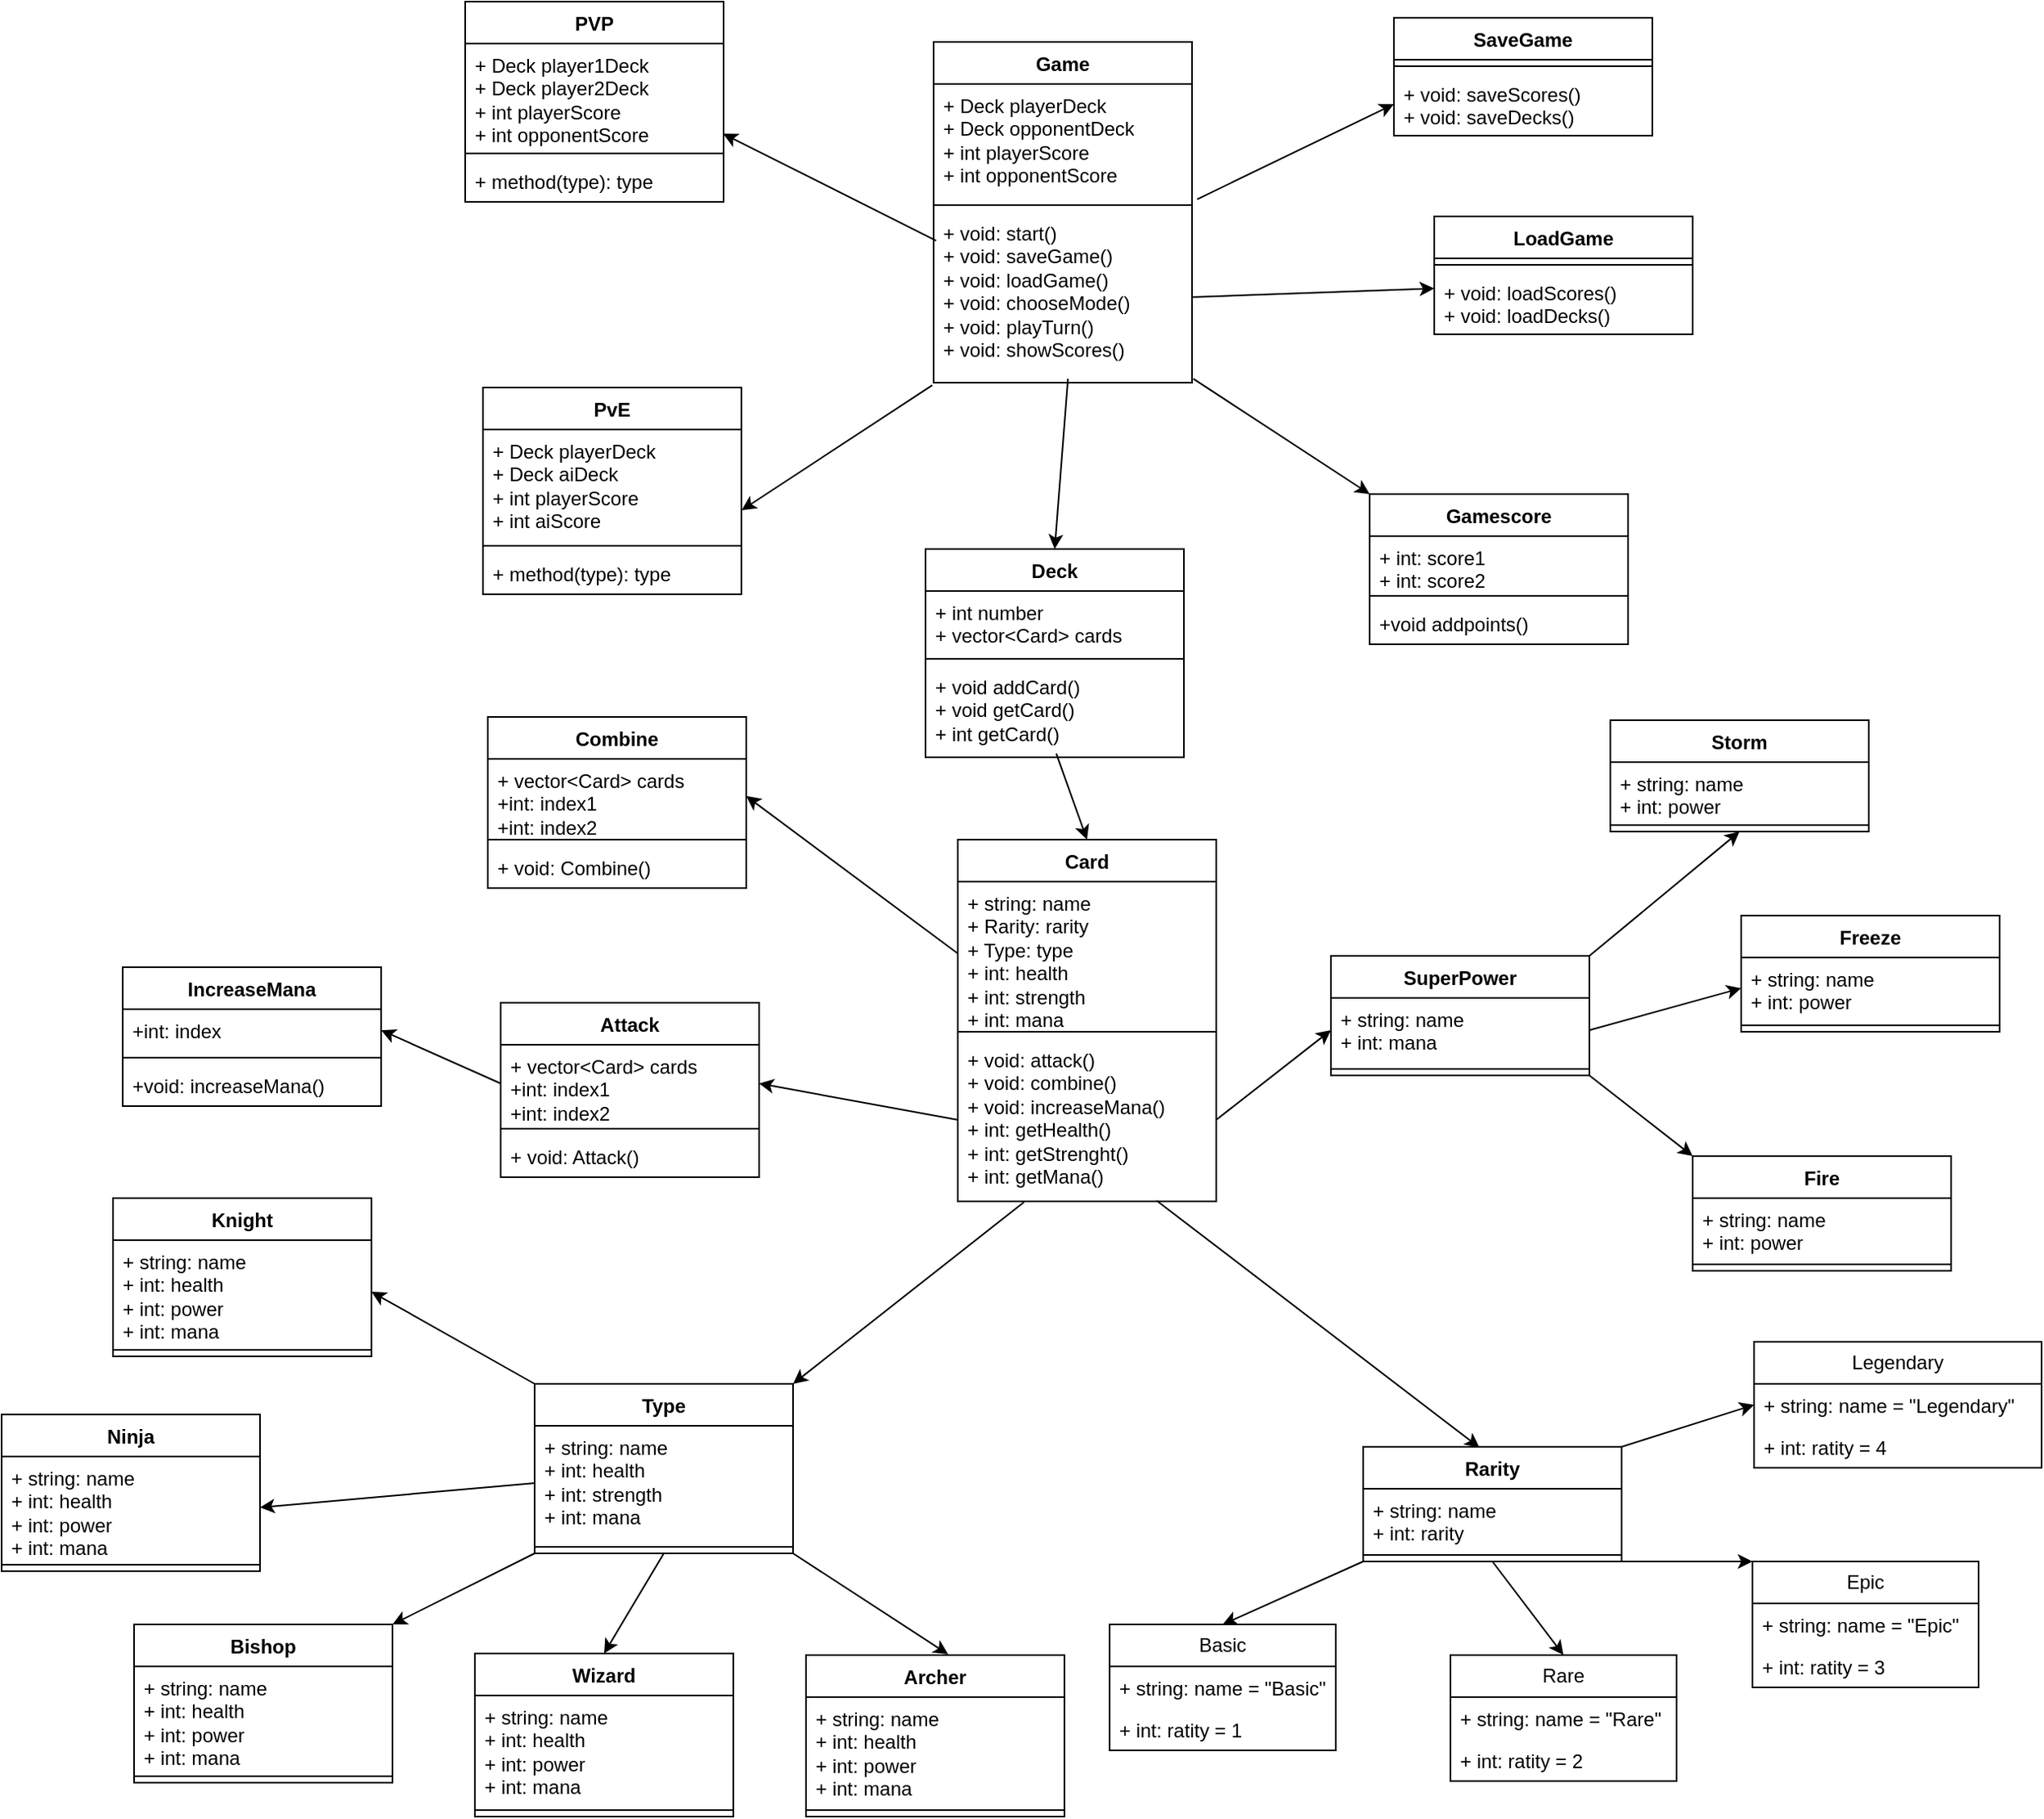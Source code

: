 <mxfile version="26.1.0">
  <diagram id="E9JyEOfvI5HxeWSQjzlO" name="Страница — 1">
    <mxGraphModel dx="2796" dy="2269" grid="0" gridSize="10" guides="1" tooltips="1" connect="1" arrows="1" fold="1" page="1" pageScale="1" pageWidth="827" pageHeight="1169" math="0" shadow="0">
      <root>
        <mxCell id="0" />
        <mxCell id="1" parent="0" />
        <mxCell id="IoHmCcuUlfXKSWEPL0SG-7" value="Card" style="swimlane;fontStyle=1;align=center;verticalAlign=top;childLayout=stackLayout;horizontal=1;startSize=26;horizontalStack=0;resizeParent=1;resizeParentMax=0;resizeLast=0;collapsible=1;marginBottom=0;whiteSpace=wrap;html=1;" parent="1" vertex="1">
          <mxGeometry x="291" y="439" width="160" height="224" as="geometry" />
        </mxCell>
        <mxCell id="IoHmCcuUlfXKSWEPL0SG-8" value="+ string: name&lt;div&gt;+ Rarity: rarity&lt;/div&gt;&lt;div&gt;+ Type: type&amp;nbsp;&lt;br&gt;&lt;div&gt;+ int: health&lt;/div&gt;&lt;/div&gt;&lt;div&gt;+ int: strength&lt;/div&gt;&lt;div&gt;+ int: mana&amp;nbsp;&lt;/div&gt;" style="text;strokeColor=none;fillColor=none;align=left;verticalAlign=top;spacingLeft=4;spacingRight=4;overflow=hidden;rotatable=0;points=[[0,0.5],[1,0.5]];portConstraint=eastwest;whiteSpace=wrap;html=1;" parent="IoHmCcuUlfXKSWEPL0SG-7" vertex="1">
          <mxGeometry y="26" width="160" height="89" as="geometry" />
        </mxCell>
        <mxCell id="IoHmCcuUlfXKSWEPL0SG-9" value="" style="line;strokeWidth=1;fillColor=none;align=left;verticalAlign=middle;spacingTop=-1;spacingLeft=3;spacingRight=3;rotatable=0;labelPosition=right;points=[];portConstraint=eastwest;strokeColor=inherit;" parent="IoHmCcuUlfXKSWEPL0SG-7" vertex="1">
          <mxGeometry y="115" width="160" height="8" as="geometry" />
        </mxCell>
        <mxCell id="IoHmCcuUlfXKSWEPL0SG-10" value="+ void: attack()&lt;div&gt;+ void: combine()&lt;/div&gt;&lt;div&gt;+ void: increaseMana()&lt;/div&gt;&lt;div&gt;+ int: getHealth()&lt;/div&gt;&lt;div&gt;+ int: getStrenght()&lt;/div&gt;&lt;div&gt;+ int: getMana()&lt;/div&gt;" style="text;strokeColor=none;fillColor=none;align=left;verticalAlign=top;spacingLeft=4;spacingRight=4;overflow=hidden;rotatable=0;points=[[0,0.5],[1,0.5]];portConstraint=eastwest;whiteSpace=wrap;html=1;" parent="IoHmCcuUlfXKSWEPL0SG-7" vertex="1">
          <mxGeometry y="123" width="160" height="101" as="geometry" />
        </mxCell>
        <mxCell id="IoHmCcuUlfXKSWEPL0SG-11" value="Type" style="swimlane;fontStyle=1;align=center;verticalAlign=top;childLayout=stackLayout;horizontal=1;startSize=26;horizontalStack=0;resizeParent=1;resizeParentMax=0;resizeLast=0;collapsible=1;marginBottom=0;whiteSpace=wrap;html=1;" parent="1" vertex="1">
          <mxGeometry x="29" y="776" width="160" height="105" as="geometry" />
        </mxCell>
        <mxCell id="IoHmCcuUlfXKSWEPL0SG-12" value="&lt;div&gt;+ string: name&lt;/div&gt;+ int: health&lt;div&gt;+ int: strength&lt;/div&gt;&lt;div&gt;+ int: mana&lt;/div&gt;" style="text;strokeColor=none;fillColor=none;align=left;verticalAlign=top;spacingLeft=4;spacingRight=4;overflow=hidden;rotatable=0;points=[[0,0.5],[1,0.5]];portConstraint=eastwest;whiteSpace=wrap;html=1;" parent="IoHmCcuUlfXKSWEPL0SG-11" vertex="1">
          <mxGeometry y="26" width="160" height="71" as="geometry" />
        </mxCell>
        <mxCell id="IoHmCcuUlfXKSWEPL0SG-13" value="" style="line;strokeWidth=1;fillColor=none;align=left;verticalAlign=middle;spacingTop=-1;spacingLeft=3;spacingRight=3;rotatable=0;labelPosition=right;points=[];portConstraint=eastwest;strokeColor=inherit;" parent="IoHmCcuUlfXKSWEPL0SG-11" vertex="1">
          <mxGeometry y="97" width="160" height="8" as="geometry" />
        </mxCell>
        <mxCell id="IoHmCcuUlfXKSWEPL0SG-19" value="Game" style="swimlane;fontStyle=1;align=center;verticalAlign=top;childLayout=stackLayout;horizontal=1;startSize=26;horizontalStack=0;resizeParent=1;resizeParentMax=0;resizeLast=0;collapsible=1;marginBottom=0;whiteSpace=wrap;html=1;" parent="1" vertex="1">
          <mxGeometry x="276" y="-55" width="160" height="211" as="geometry" />
        </mxCell>
        <mxCell id="IoHmCcuUlfXKSWEPL0SG-20" value="+ Deck playerDeck&lt;div&gt;+ Deck opponentDeck&lt;/div&gt;&lt;div&gt;+ int playerScore&lt;/div&gt;&lt;div&gt;+ int opponentScore&lt;/div&gt;" style="text;strokeColor=none;fillColor=none;align=left;verticalAlign=top;spacingLeft=4;spacingRight=4;overflow=hidden;rotatable=0;points=[[0,0.5],[1,0.5]];portConstraint=eastwest;whiteSpace=wrap;html=1;" parent="IoHmCcuUlfXKSWEPL0SG-19" vertex="1">
          <mxGeometry y="26" width="160" height="71" as="geometry" />
        </mxCell>
        <mxCell id="IoHmCcuUlfXKSWEPL0SG-21" value="" style="line;strokeWidth=1;fillColor=none;align=left;verticalAlign=middle;spacingTop=-1;spacingLeft=3;spacingRight=3;rotatable=0;labelPosition=right;points=[];portConstraint=eastwest;strokeColor=inherit;" parent="IoHmCcuUlfXKSWEPL0SG-19" vertex="1">
          <mxGeometry y="97" width="160" height="8" as="geometry" />
        </mxCell>
        <mxCell id="IoHmCcuUlfXKSWEPL0SG-22" value="+ void: start()&lt;div&gt;+ void: saveGame()&lt;/div&gt;&lt;div&gt;+ void: loadGame()&lt;/div&gt;&lt;div&gt;+ void: chooseMode()&lt;/div&gt;&lt;div&gt;+ void: playTurn()&lt;/div&gt;&lt;div&gt;+ void: showScores()&lt;/div&gt;" style="text;strokeColor=none;fillColor=none;align=left;verticalAlign=top;spacingLeft=4;spacingRight=4;overflow=hidden;rotatable=0;points=[[0,0.5],[1,0.5]];portConstraint=eastwest;whiteSpace=wrap;html=1;" parent="IoHmCcuUlfXKSWEPL0SG-19" vertex="1">
          <mxGeometry y="105" width="160" height="106" as="geometry" />
        </mxCell>
        <mxCell id="IoHmCcuUlfXKSWEPL0SG-27" value="SaveGame" style="swimlane;fontStyle=1;align=center;verticalAlign=top;childLayout=stackLayout;horizontal=1;startSize=26;horizontalStack=0;resizeParent=1;resizeParentMax=0;resizeLast=0;collapsible=1;marginBottom=0;whiteSpace=wrap;html=1;" parent="1" vertex="1">
          <mxGeometry x="561" y="-70" width="160" height="73" as="geometry" />
        </mxCell>
        <mxCell id="IoHmCcuUlfXKSWEPL0SG-29" value="" style="line;strokeWidth=1;fillColor=none;align=left;verticalAlign=middle;spacingTop=-1;spacingLeft=3;spacingRight=3;rotatable=0;labelPosition=right;points=[];portConstraint=eastwest;strokeColor=inherit;" parent="IoHmCcuUlfXKSWEPL0SG-27" vertex="1">
          <mxGeometry y="26" width="160" height="8" as="geometry" />
        </mxCell>
        <mxCell id="IoHmCcuUlfXKSWEPL0SG-30" value="+ void: saveScores()&lt;div&gt;+ void: saveDecks()&lt;/div&gt;" style="text;strokeColor=none;fillColor=none;align=left;verticalAlign=top;spacingLeft=4;spacingRight=4;overflow=hidden;rotatable=0;points=[[0,0.5],[1,0.5]];portConstraint=eastwest;whiteSpace=wrap;html=1;" parent="IoHmCcuUlfXKSWEPL0SG-27" vertex="1">
          <mxGeometry y="34" width="160" height="39" as="geometry" />
        </mxCell>
        <mxCell id="IoHmCcuUlfXKSWEPL0SG-31" value="LoadGame" style="swimlane;fontStyle=1;align=center;verticalAlign=top;childLayout=stackLayout;horizontal=1;startSize=26;horizontalStack=0;resizeParent=1;resizeParentMax=0;resizeLast=0;collapsible=1;marginBottom=0;whiteSpace=wrap;html=1;" parent="1" vertex="1">
          <mxGeometry x="586" y="53" width="160" height="73" as="geometry" />
        </mxCell>
        <mxCell id="IoHmCcuUlfXKSWEPL0SG-33" value="" style="line;strokeWidth=1;fillColor=none;align=left;verticalAlign=middle;spacingTop=-1;spacingLeft=3;spacingRight=3;rotatable=0;labelPosition=right;points=[];portConstraint=eastwest;strokeColor=inherit;" parent="IoHmCcuUlfXKSWEPL0SG-31" vertex="1">
          <mxGeometry y="26" width="160" height="8" as="geometry" />
        </mxCell>
        <mxCell id="IoHmCcuUlfXKSWEPL0SG-34" value="+ void: loadScores()&lt;div&gt;+ void: loadDecks()&lt;/div&gt;" style="text;strokeColor=none;fillColor=none;align=left;verticalAlign=top;spacingLeft=4;spacingRight=4;overflow=hidden;rotatable=0;points=[[0,0.5],[1,0.5]];portConstraint=eastwest;whiteSpace=wrap;html=1;" parent="IoHmCcuUlfXKSWEPL0SG-31" vertex="1">
          <mxGeometry y="34" width="160" height="39" as="geometry" />
        </mxCell>
        <mxCell id="IoHmCcuUlfXKSWEPL0SG-35" value="Deck" style="swimlane;fontStyle=1;align=center;verticalAlign=top;childLayout=stackLayout;horizontal=1;startSize=26;horizontalStack=0;resizeParent=1;resizeParentMax=0;resizeLast=0;collapsible=1;marginBottom=0;whiteSpace=wrap;html=1;" parent="1" vertex="1">
          <mxGeometry x="271" y="259" width="160" height="129" as="geometry" />
        </mxCell>
        <mxCell id="IoHmCcuUlfXKSWEPL0SG-36" value="+ int number&lt;div&gt;+ vector&amp;lt;Card&amp;gt; cards&lt;/div&gt;" style="text;strokeColor=none;fillColor=none;align=left;verticalAlign=top;spacingLeft=4;spacingRight=4;overflow=hidden;rotatable=0;points=[[0,0.5],[1,0.5]];portConstraint=eastwest;whiteSpace=wrap;html=1;" parent="IoHmCcuUlfXKSWEPL0SG-35" vertex="1">
          <mxGeometry y="26" width="160" height="38" as="geometry" />
        </mxCell>
        <mxCell id="IoHmCcuUlfXKSWEPL0SG-37" value="" style="line;strokeWidth=1;fillColor=none;align=left;verticalAlign=middle;spacingTop=-1;spacingLeft=3;spacingRight=3;rotatable=0;labelPosition=right;points=[];portConstraint=eastwest;strokeColor=inherit;" parent="IoHmCcuUlfXKSWEPL0SG-35" vertex="1">
          <mxGeometry y="64" width="160" height="8" as="geometry" />
        </mxCell>
        <mxCell id="IoHmCcuUlfXKSWEPL0SG-38" value="+ void addCard()&lt;div&gt;+ void getCard()&lt;/div&gt;&lt;div&gt;+ int getCard()&lt;/div&gt;" style="text;strokeColor=none;fillColor=none;align=left;verticalAlign=top;spacingLeft=4;spacingRight=4;overflow=hidden;rotatable=0;points=[[0,0.5],[1,0.5]];portConstraint=eastwest;whiteSpace=wrap;html=1;" parent="IoHmCcuUlfXKSWEPL0SG-35" vertex="1">
          <mxGeometry y="72" width="160" height="57" as="geometry" />
        </mxCell>
        <mxCell id="IoHmCcuUlfXKSWEPL0SG-39" value="Gamescore" style="swimlane;fontStyle=1;align=center;verticalAlign=top;childLayout=stackLayout;horizontal=1;startSize=26;horizontalStack=0;resizeParent=1;resizeParentMax=0;resizeLast=0;collapsible=1;marginBottom=0;whiteSpace=wrap;html=1;" parent="1" vertex="1">
          <mxGeometry x="546" y="225" width="160" height="93" as="geometry" />
        </mxCell>
        <mxCell id="IoHmCcuUlfXKSWEPL0SG-40" value="+ int: score1&lt;div&gt;+ int: score2&lt;/div&gt;" style="text;strokeColor=none;fillColor=none;align=left;verticalAlign=top;spacingLeft=4;spacingRight=4;overflow=hidden;rotatable=0;points=[[0,0.5],[1,0.5]];portConstraint=eastwest;whiteSpace=wrap;html=1;" parent="IoHmCcuUlfXKSWEPL0SG-39" vertex="1">
          <mxGeometry y="26" width="160" height="33" as="geometry" />
        </mxCell>
        <mxCell id="IoHmCcuUlfXKSWEPL0SG-41" value="" style="line;strokeWidth=1;fillColor=none;align=left;verticalAlign=middle;spacingTop=-1;spacingLeft=3;spacingRight=3;rotatable=0;labelPosition=right;points=[];portConstraint=eastwest;strokeColor=inherit;" parent="IoHmCcuUlfXKSWEPL0SG-39" vertex="1">
          <mxGeometry y="59" width="160" height="8" as="geometry" />
        </mxCell>
        <mxCell id="IoHmCcuUlfXKSWEPL0SG-42" value="+void addpoints()" style="text;strokeColor=none;fillColor=none;align=left;verticalAlign=top;spacingLeft=4;spacingRight=4;overflow=hidden;rotatable=0;points=[[0,0.5],[1,0.5]];portConstraint=eastwest;whiteSpace=wrap;html=1;" parent="IoHmCcuUlfXKSWEPL0SG-39" vertex="1">
          <mxGeometry y="67" width="160" height="26" as="geometry" />
        </mxCell>
        <mxCell id="ykiePtWH0I076xpk0Tyk-18" value="Ninja" style="swimlane;fontStyle=1;align=center;verticalAlign=top;childLayout=stackLayout;horizontal=1;startSize=26;horizontalStack=0;resizeParent=1;resizeParentMax=0;resizeLast=0;collapsible=1;marginBottom=0;whiteSpace=wrap;html=1;" parent="1" vertex="1">
          <mxGeometry x="-301" y="795" width="160" height="97" as="geometry" />
        </mxCell>
        <mxCell id="ykiePtWH0I076xpk0Tyk-19" value="&lt;div&gt;+ string: name&lt;/div&gt;+ int: health&lt;div&gt;+ int: power&lt;/div&gt;&lt;div&gt;+ int: mana&lt;/div&gt;" style="text;strokeColor=none;fillColor=none;align=left;verticalAlign=top;spacingLeft=4;spacingRight=4;overflow=hidden;rotatable=0;points=[[0,0.5],[1,0.5]];portConstraint=eastwest;whiteSpace=wrap;html=1;" parent="ykiePtWH0I076xpk0Tyk-18" vertex="1">
          <mxGeometry y="26" width="160" height="63" as="geometry" />
        </mxCell>
        <mxCell id="ykiePtWH0I076xpk0Tyk-20" value="" style="line;strokeWidth=1;fillColor=none;align=left;verticalAlign=middle;spacingTop=-1;spacingLeft=3;spacingRight=3;rotatable=0;labelPosition=right;points=[];portConstraint=eastwest;strokeColor=inherit;" parent="ykiePtWH0I076xpk0Tyk-18" vertex="1">
          <mxGeometry y="89" width="160" height="8" as="geometry" />
        </mxCell>
        <mxCell id="ykiePtWH0I076xpk0Tyk-22" value="Wizard" style="swimlane;fontStyle=1;align=center;verticalAlign=top;childLayout=stackLayout;horizontal=1;startSize=26;horizontalStack=0;resizeParent=1;resizeParentMax=0;resizeLast=0;collapsible=1;marginBottom=0;whiteSpace=wrap;html=1;" parent="1" vertex="1">
          <mxGeometry x="-8" y="943" width="160" height="101" as="geometry" />
        </mxCell>
        <mxCell id="ykiePtWH0I076xpk0Tyk-23" value="&lt;div&gt;+ string: name&lt;/div&gt;+ int: health&lt;div&gt;+ int: power&lt;/div&gt;&lt;div&gt;+ int: mana&lt;/div&gt;" style="text;strokeColor=none;fillColor=none;align=left;verticalAlign=top;spacingLeft=4;spacingRight=4;overflow=hidden;rotatable=0;points=[[0,0.5],[1,0.5]];portConstraint=eastwest;whiteSpace=wrap;html=1;" parent="ykiePtWH0I076xpk0Tyk-22" vertex="1">
          <mxGeometry y="26" width="160" height="67" as="geometry" />
        </mxCell>
        <mxCell id="ykiePtWH0I076xpk0Tyk-24" value="" style="line;strokeWidth=1;fillColor=none;align=left;verticalAlign=middle;spacingTop=-1;spacingLeft=3;spacingRight=3;rotatable=0;labelPosition=right;points=[];portConstraint=eastwest;strokeColor=inherit;" parent="ykiePtWH0I076xpk0Tyk-22" vertex="1">
          <mxGeometry y="93" width="160" height="8" as="geometry" />
        </mxCell>
        <mxCell id="ykiePtWH0I076xpk0Tyk-26" value="Archer" style="swimlane;fontStyle=1;align=center;verticalAlign=top;childLayout=stackLayout;horizontal=1;startSize=26;horizontalStack=0;resizeParent=1;resizeParentMax=0;resizeLast=0;collapsible=1;marginBottom=0;whiteSpace=wrap;html=1;" parent="1" vertex="1">
          <mxGeometry x="197" y="944" width="160" height="100" as="geometry" />
        </mxCell>
        <mxCell id="ykiePtWH0I076xpk0Tyk-27" value="&lt;div&gt;+ string: name&lt;/div&gt;+ int: health&lt;div&gt;+ int: power&lt;/div&gt;&lt;div&gt;+ int: mana&lt;/div&gt;" style="text;strokeColor=none;fillColor=none;align=left;verticalAlign=top;spacingLeft=4;spacingRight=4;overflow=hidden;rotatable=0;points=[[0,0.5],[1,0.5]];portConstraint=eastwest;whiteSpace=wrap;html=1;" parent="ykiePtWH0I076xpk0Tyk-26" vertex="1">
          <mxGeometry y="26" width="160" height="66" as="geometry" />
        </mxCell>
        <mxCell id="ykiePtWH0I076xpk0Tyk-28" value="" style="line;strokeWidth=1;fillColor=none;align=left;verticalAlign=middle;spacingTop=-1;spacingLeft=3;spacingRight=3;rotatable=0;labelPosition=right;points=[];portConstraint=eastwest;strokeColor=inherit;" parent="ykiePtWH0I076xpk0Tyk-26" vertex="1">
          <mxGeometry y="92" width="160" height="8" as="geometry" />
        </mxCell>
        <mxCell id="gRIhyt6FCut3fSbZSsYY-1" value="Rarity" style="swimlane;fontStyle=1;align=center;verticalAlign=top;childLayout=stackLayout;horizontal=1;startSize=26;horizontalStack=0;resizeParent=1;resizeParentMax=0;resizeLast=0;collapsible=1;marginBottom=0;whiteSpace=wrap;html=1;" parent="1" vertex="1">
          <mxGeometry x="542" y="815" width="160" height="71" as="geometry" />
        </mxCell>
        <mxCell id="gRIhyt6FCut3fSbZSsYY-2" value="+ string: name&lt;div&gt;+ int: rarity&lt;/div&gt;" style="text;strokeColor=none;fillColor=none;align=left;verticalAlign=top;spacingLeft=4;spacingRight=4;overflow=hidden;rotatable=0;points=[[0,0.5],[1,0.5]];portConstraint=eastwest;whiteSpace=wrap;html=1;" parent="gRIhyt6FCut3fSbZSsYY-1" vertex="1">
          <mxGeometry y="26" width="160" height="37" as="geometry" />
        </mxCell>
        <mxCell id="gRIhyt6FCut3fSbZSsYY-3" value="" style="line;strokeWidth=1;fillColor=none;align=left;verticalAlign=middle;spacingTop=-1;spacingLeft=3;spacingRight=3;rotatable=0;labelPosition=right;points=[];portConstraint=eastwest;strokeColor=inherit;" parent="gRIhyt6FCut3fSbZSsYY-1" vertex="1">
          <mxGeometry y="63" width="160" height="8" as="geometry" />
        </mxCell>
        <mxCell id="gRIhyt6FCut3fSbZSsYY-7" value="Rare" style="swimlane;fontStyle=0;childLayout=stackLayout;horizontal=1;startSize=26;fillColor=none;horizontalStack=0;resizeParent=1;resizeParentMax=0;resizeLast=0;collapsible=1;marginBottom=0;whiteSpace=wrap;html=1;" parent="1" vertex="1">
          <mxGeometry x="596" y="944" width="140" height="78" as="geometry" />
        </mxCell>
        <mxCell id="gRIhyt6FCut3fSbZSsYY-8" value="+ string: name = &quot;Rare&quot;" style="text;strokeColor=none;fillColor=none;align=left;verticalAlign=top;spacingLeft=4;spacingRight=4;overflow=hidden;rotatable=0;points=[[0,0.5],[1,0.5]];portConstraint=eastwest;whiteSpace=wrap;html=1;" parent="gRIhyt6FCut3fSbZSsYY-7" vertex="1">
          <mxGeometry y="26" width="140" height="26" as="geometry" />
        </mxCell>
        <mxCell id="gRIhyt6FCut3fSbZSsYY-9" value="+ int: ratity = 2" style="text;strokeColor=none;fillColor=none;align=left;verticalAlign=top;spacingLeft=4;spacingRight=4;overflow=hidden;rotatable=0;points=[[0,0.5],[1,0.5]];portConstraint=eastwest;whiteSpace=wrap;html=1;" parent="gRIhyt6FCut3fSbZSsYY-7" vertex="1">
          <mxGeometry y="52" width="140" height="26" as="geometry" />
        </mxCell>
        <mxCell id="gRIhyt6FCut3fSbZSsYY-11" value="Epic" style="swimlane;fontStyle=0;childLayout=stackLayout;horizontal=1;startSize=26;fillColor=none;horizontalStack=0;resizeParent=1;resizeParentMax=0;resizeLast=0;collapsible=1;marginBottom=0;whiteSpace=wrap;html=1;" parent="1" vertex="1">
          <mxGeometry x="783" y="886" width="140" height="78" as="geometry" />
        </mxCell>
        <mxCell id="gRIhyt6FCut3fSbZSsYY-12" value="+ string: name = &quot;Epic&quot;" style="text;strokeColor=none;fillColor=none;align=left;verticalAlign=top;spacingLeft=4;spacingRight=4;overflow=hidden;rotatable=0;points=[[0,0.5],[1,0.5]];portConstraint=eastwest;whiteSpace=wrap;html=1;" parent="gRIhyt6FCut3fSbZSsYY-11" vertex="1">
          <mxGeometry y="26" width="140" height="26" as="geometry" />
        </mxCell>
        <mxCell id="gRIhyt6FCut3fSbZSsYY-13" value="+ int: ratity = 3" style="text;strokeColor=none;fillColor=none;align=left;verticalAlign=top;spacingLeft=4;spacingRight=4;overflow=hidden;rotatable=0;points=[[0,0.5],[1,0.5]];portConstraint=eastwest;whiteSpace=wrap;html=1;" parent="gRIhyt6FCut3fSbZSsYY-11" vertex="1">
          <mxGeometry y="52" width="140" height="26" as="geometry" />
        </mxCell>
        <mxCell id="gRIhyt6FCut3fSbZSsYY-15" value="Legendary" style="swimlane;fontStyle=0;childLayout=stackLayout;horizontal=1;startSize=26;fillColor=none;horizontalStack=0;resizeParent=1;resizeParentMax=0;resizeLast=0;collapsible=1;marginBottom=0;whiteSpace=wrap;html=1;" parent="1" vertex="1">
          <mxGeometry x="784" y="750" width="178" height="78" as="geometry" />
        </mxCell>
        <mxCell id="gRIhyt6FCut3fSbZSsYY-16" value="+ string: name = &quot;Legendary&quot;" style="text;strokeColor=none;fillColor=none;align=left;verticalAlign=top;spacingLeft=4;spacingRight=4;overflow=hidden;rotatable=0;points=[[0,0.5],[1,0.5]];portConstraint=eastwest;whiteSpace=wrap;html=1;" parent="gRIhyt6FCut3fSbZSsYY-15" vertex="1">
          <mxGeometry y="26" width="178" height="26" as="geometry" />
        </mxCell>
        <mxCell id="gRIhyt6FCut3fSbZSsYY-17" value="+ int: ratity = 4" style="text;strokeColor=none;fillColor=none;align=left;verticalAlign=top;spacingLeft=4;spacingRight=4;overflow=hidden;rotatable=0;points=[[0,0.5],[1,0.5]];portConstraint=eastwest;whiteSpace=wrap;html=1;" parent="gRIhyt6FCut3fSbZSsYY-15" vertex="1">
          <mxGeometry y="52" width="178" height="26" as="geometry" />
        </mxCell>
        <mxCell id="gRIhyt6FCut3fSbZSsYY-23" value="Basic" style="swimlane;fontStyle=0;childLayout=stackLayout;horizontal=1;startSize=26;fillColor=none;horizontalStack=0;resizeParent=1;resizeParentMax=0;resizeLast=0;collapsible=1;marginBottom=0;whiteSpace=wrap;html=1;" parent="1" vertex="1">
          <mxGeometry x="385" y="925" width="140" height="78" as="geometry" />
        </mxCell>
        <mxCell id="gRIhyt6FCut3fSbZSsYY-24" value="+ string: name = &quot;Basic&quot;" style="text;strokeColor=none;fillColor=none;align=left;verticalAlign=top;spacingLeft=4;spacingRight=4;overflow=hidden;rotatable=0;points=[[0,0.5],[1,0.5]];portConstraint=eastwest;whiteSpace=wrap;html=1;" parent="gRIhyt6FCut3fSbZSsYY-23" vertex="1">
          <mxGeometry y="26" width="140" height="26" as="geometry" />
        </mxCell>
        <mxCell id="gRIhyt6FCut3fSbZSsYY-25" value="+ int: ratity = 1" style="text;strokeColor=none;fillColor=none;align=left;verticalAlign=top;spacingLeft=4;spacingRight=4;overflow=hidden;rotatable=0;points=[[0,0.5],[1,0.5]];portConstraint=eastwest;whiteSpace=wrap;html=1;" parent="gRIhyt6FCut3fSbZSsYY-23" vertex="1">
          <mxGeometry y="52" width="140" height="26" as="geometry" />
        </mxCell>
        <mxCell id="Vi8m5XkyfNH3j2hQM7OZ-9" value="Knight" style="swimlane;fontStyle=1;align=center;verticalAlign=top;childLayout=stackLayout;horizontal=1;startSize=26;horizontalStack=0;resizeParent=1;resizeParentMax=0;resizeLast=0;collapsible=1;marginBottom=0;whiteSpace=wrap;html=1;" vertex="1" parent="1">
          <mxGeometry x="-232" y="661" width="160" height="98" as="geometry" />
        </mxCell>
        <mxCell id="Vi8m5XkyfNH3j2hQM7OZ-10" value="&lt;div&gt;+ string: name&lt;/div&gt;+ int: health&lt;div&gt;+ int: power&lt;/div&gt;&lt;div&gt;+ int: mana&lt;/div&gt;" style="text;strokeColor=none;fillColor=none;align=left;verticalAlign=top;spacingLeft=4;spacingRight=4;overflow=hidden;rotatable=0;points=[[0,0.5],[1,0.5]];portConstraint=eastwest;whiteSpace=wrap;html=1;" vertex="1" parent="Vi8m5XkyfNH3j2hQM7OZ-9">
          <mxGeometry y="26" width="160" height="64" as="geometry" />
        </mxCell>
        <mxCell id="Vi8m5XkyfNH3j2hQM7OZ-11" value="" style="line;strokeWidth=1;fillColor=none;align=left;verticalAlign=middle;spacingTop=-1;spacingLeft=3;spacingRight=3;rotatable=0;labelPosition=right;points=[];portConstraint=eastwest;strokeColor=inherit;" vertex="1" parent="Vi8m5XkyfNH3j2hQM7OZ-9">
          <mxGeometry y="90" width="160" height="8" as="geometry" />
        </mxCell>
        <mxCell id="Vi8m5XkyfNH3j2hQM7OZ-18" value="Bishop" style="swimlane;fontStyle=1;align=center;verticalAlign=top;childLayout=stackLayout;horizontal=1;startSize=26;horizontalStack=0;resizeParent=1;resizeParentMax=0;resizeLast=0;collapsible=1;marginBottom=0;whiteSpace=wrap;html=1;" vertex="1" parent="1">
          <mxGeometry x="-219" y="925" width="160" height="98" as="geometry" />
        </mxCell>
        <mxCell id="Vi8m5XkyfNH3j2hQM7OZ-19" value="&lt;div&gt;+ string: name&lt;/div&gt;+ int: health&lt;div&gt;+ int: power&lt;/div&gt;&lt;div&gt;+ int: mana&lt;/div&gt;" style="text;strokeColor=none;fillColor=none;align=left;verticalAlign=top;spacingLeft=4;spacingRight=4;overflow=hidden;rotatable=0;points=[[0,0.5],[1,0.5]];portConstraint=eastwest;whiteSpace=wrap;html=1;" vertex="1" parent="Vi8m5XkyfNH3j2hQM7OZ-18">
          <mxGeometry y="26" width="160" height="64" as="geometry" />
        </mxCell>
        <mxCell id="Vi8m5XkyfNH3j2hQM7OZ-20" value="" style="line;strokeWidth=1;fillColor=none;align=left;verticalAlign=middle;spacingTop=-1;spacingLeft=3;spacingRight=3;rotatable=0;labelPosition=right;points=[];portConstraint=eastwest;strokeColor=inherit;" vertex="1" parent="Vi8m5XkyfNH3j2hQM7OZ-18">
          <mxGeometry y="90" width="160" height="8" as="geometry" />
        </mxCell>
        <mxCell id="Vi8m5XkyfNH3j2hQM7OZ-24" value="Storm" style="swimlane;fontStyle=1;align=center;verticalAlign=top;childLayout=stackLayout;horizontal=1;startSize=26;horizontalStack=0;resizeParent=1;resizeParentMax=0;resizeLast=0;collapsible=1;marginBottom=0;whiteSpace=wrap;html=1;" vertex="1" parent="1">
          <mxGeometry x="695" y="365" width="160" height="69" as="geometry" />
        </mxCell>
        <mxCell id="Vi8m5XkyfNH3j2hQM7OZ-25" value="+ string: name&lt;div&gt;+ int: power&lt;/div&gt;" style="text;strokeColor=none;fillColor=none;align=left;verticalAlign=top;spacingLeft=4;spacingRight=4;overflow=hidden;rotatable=0;points=[[0,0.5],[1,0.5]];portConstraint=eastwest;whiteSpace=wrap;html=1;" vertex="1" parent="Vi8m5XkyfNH3j2hQM7OZ-24">
          <mxGeometry y="26" width="160" height="35" as="geometry" />
        </mxCell>
        <mxCell id="Vi8m5XkyfNH3j2hQM7OZ-26" value="" style="line;strokeWidth=1;fillColor=none;align=left;verticalAlign=middle;spacingTop=-1;spacingLeft=3;spacingRight=3;rotatable=0;labelPosition=right;points=[];portConstraint=eastwest;strokeColor=inherit;" vertex="1" parent="Vi8m5XkyfNH3j2hQM7OZ-24">
          <mxGeometry y="61" width="160" height="8" as="geometry" />
        </mxCell>
        <mxCell id="Vi8m5XkyfNH3j2hQM7OZ-28" value="PVP" style="swimlane;fontStyle=1;align=center;verticalAlign=top;childLayout=stackLayout;horizontal=1;startSize=26;horizontalStack=0;resizeParent=1;resizeParentMax=0;resizeLast=0;collapsible=1;marginBottom=0;whiteSpace=wrap;html=1;" vertex="1" parent="1">
          <mxGeometry x="-14" y="-80" width="160" height="124" as="geometry" />
        </mxCell>
        <mxCell id="Vi8m5XkyfNH3j2hQM7OZ-29" value="+ Deck player1Deck&lt;div&gt;+ Deck player2Deck&lt;/div&gt;&lt;div&gt;+ int playerScore&lt;/div&gt;&lt;div&gt;+ int opponentScore&lt;/div&gt;" style="text;strokeColor=none;fillColor=none;align=left;verticalAlign=top;spacingLeft=4;spacingRight=4;overflow=hidden;rotatable=0;points=[[0,0.5],[1,0.5]];portConstraint=eastwest;whiteSpace=wrap;html=1;" vertex="1" parent="Vi8m5XkyfNH3j2hQM7OZ-28">
          <mxGeometry y="26" width="160" height="64" as="geometry" />
        </mxCell>
        <mxCell id="Vi8m5XkyfNH3j2hQM7OZ-30" value="" style="line;strokeWidth=1;fillColor=none;align=left;verticalAlign=middle;spacingTop=-1;spacingLeft=3;spacingRight=3;rotatable=0;labelPosition=right;points=[];portConstraint=eastwest;strokeColor=inherit;" vertex="1" parent="Vi8m5XkyfNH3j2hQM7OZ-28">
          <mxGeometry y="90" width="160" height="8" as="geometry" />
        </mxCell>
        <mxCell id="Vi8m5XkyfNH3j2hQM7OZ-31" value="+ method(type): type" style="text;strokeColor=none;fillColor=none;align=left;verticalAlign=top;spacingLeft=4;spacingRight=4;overflow=hidden;rotatable=0;points=[[0,0.5],[1,0.5]];portConstraint=eastwest;whiteSpace=wrap;html=1;" vertex="1" parent="Vi8m5XkyfNH3j2hQM7OZ-28">
          <mxGeometry y="98" width="160" height="26" as="geometry" />
        </mxCell>
        <mxCell id="Vi8m5XkyfNH3j2hQM7OZ-32" value="PvE" style="swimlane;fontStyle=1;align=center;verticalAlign=top;childLayout=stackLayout;horizontal=1;startSize=26;horizontalStack=0;resizeParent=1;resizeParentMax=0;resizeLast=0;collapsible=1;marginBottom=0;whiteSpace=wrap;html=1;" vertex="1" parent="1">
          <mxGeometry x="-3" y="159" width="160" height="128" as="geometry" />
        </mxCell>
        <mxCell id="Vi8m5XkyfNH3j2hQM7OZ-33" value="+ Deck playerDeck&lt;div&gt;+ Deck aiDeck&lt;/div&gt;&lt;div&gt;+ int playerScore&lt;/div&gt;&lt;div&gt;+ int aiScore&lt;/div&gt;" style="text;strokeColor=none;fillColor=none;align=left;verticalAlign=top;spacingLeft=4;spacingRight=4;overflow=hidden;rotatable=0;points=[[0,0.5],[1,0.5]];portConstraint=eastwest;whiteSpace=wrap;html=1;" vertex="1" parent="Vi8m5XkyfNH3j2hQM7OZ-32">
          <mxGeometry y="26" width="160" height="68" as="geometry" />
        </mxCell>
        <mxCell id="Vi8m5XkyfNH3j2hQM7OZ-34" value="" style="line;strokeWidth=1;fillColor=none;align=left;verticalAlign=middle;spacingTop=-1;spacingLeft=3;spacingRight=3;rotatable=0;labelPosition=right;points=[];portConstraint=eastwest;strokeColor=inherit;" vertex="1" parent="Vi8m5XkyfNH3j2hQM7OZ-32">
          <mxGeometry y="94" width="160" height="8" as="geometry" />
        </mxCell>
        <mxCell id="Vi8m5XkyfNH3j2hQM7OZ-35" value="+ method(type): type" style="text;strokeColor=none;fillColor=none;align=left;verticalAlign=top;spacingLeft=4;spacingRight=4;overflow=hidden;rotatable=0;points=[[0,0.5],[1,0.5]];portConstraint=eastwest;whiteSpace=wrap;html=1;" vertex="1" parent="Vi8m5XkyfNH3j2hQM7OZ-32">
          <mxGeometry y="102" width="160" height="26" as="geometry" />
        </mxCell>
        <mxCell id="Vi8m5XkyfNH3j2hQM7OZ-36" value="Freeze" style="swimlane;fontStyle=1;align=center;verticalAlign=top;childLayout=stackLayout;horizontal=1;startSize=26;horizontalStack=0;resizeParent=1;resizeParentMax=0;resizeLast=0;collapsible=1;marginBottom=0;whiteSpace=wrap;html=1;" vertex="1" parent="1">
          <mxGeometry x="776" y="486" width="160" height="72" as="geometry" />
        </mxCell>
        <mxCell id="Vi8m5XkyfNH3j2hQM7OZ-37" value="+ string: name&lt;div&gt;+ int: power&lt;/div&gt;" style="text;strokeColor=none;fillColor=none;align=left;verticalAlign=top;spacingLeft=4;spacingRight=4;overflow=hidden;rotatable=0;points=[[0,0.5],[1,0.5]];portConstraint=eastwest;whiteSpace=wrap;html=1;" vertex="1" parent="Vi8m5XkyfNH3j2hQM7OZ-36">
          <mxGeometry y="26" width="160" height="38" as="geometry" />
        </mxCell>
        <mxCell id="Vi8m5XkyfNH3j2hQM7OZ-38" value="" style="line;strokeWidth=1;fillColor=none;align=left;verticalAlign=middle;spacingTop=-1;spacingLeft=3;spacingRight=3;rotatable=0;labelPosition=right;points=[];portConstraint=eastwest;strokeColor=inherit;" vertex="1" parent="Vi8m5XkyfNH3j2hQM7OZ-36">
          <mxGeometry y="64" width="160" height="8" as="geometry" />
        </mxCell>
        <mxCell id="Vi8m5XkyfNH3j2hQM7OZ-40" value="Fire" style="swimlane;fontStyle=1;align=center;verticalAlign=top;childLayout=stackLayout;horizontal=1;startSize=26;horizontalStack=0;resizeParent=1;resizeParentMax=0;resizeLast=0;collapsible=1;marginBottom=0;whiteSpace=wrap;html=1;" vertex="1" parent="1">
          <mxGeometry x="746" y="635" width="160" height="71" as="geometry" />
        </mxCell>
        <mxCell id="Vi8m5XkyfNH3j2hQM7OZ-41" value="+ string: name&lt;div&gt;+ int: power&lt;/div&gt;" style="text;strokeColor=none;fillColor=none;align=left;verticalAlign=top;spacingLeft=4;spacingRight=4;overflow=hidden;rotatable=0;points=[[0,0.5],[1,0.5]];portConstraint=eastwest;whiteSpace=wrap;html=1;" vertex="1" parent="Vi8m5XkyfNH3j2hQM7OZ-40">
          <mxGeometry y="26" width="160" height="37" as="geometry" />
        </mxCell>
        <mxCell id="Vi8m5XkyfNH3j2hQM7OZ-42" value="" style="line;strokeWidth=1;fillColor=none;align=left;verticalAlign=middle;spacingTop=-1;spacingLeft=3;spacingRight=3;rotatable=0;labelPosition=right;points=[];portConstraint=eastwest;strokeColor=inherit;" vertex="1" parent="Vi8m5XkyfNH3j2hQM7OZ-40">
          <mxGeometry y="63" width="160" height="8" as="geometry" />
        </mxCell>
        <mxCell id="Vi8m5XkyfNH3j2hQM7OZ-44" value="SuperPower" style="swimlane;fontStyle=1;align=center;verticalAlign=top;childLayout=stackLayout;horizontal=1;startSize=26;horizontalStack=0;resizeParent=1;resizeParentMax=0;resizeLast=0;collapsible=1;marginBottom=0;whiteSpace=wrap;html=1;" vertex="1" parent="1">
          <mxGeometry x="522" y="511" width="160" height="74" as="geometry" />
        </mxCell>
        <mxCell id="Vi8m5XkyfNH3j2hQM7OZ-45" value="+ string: name&lt;div&gt;+ int: mana&lt;/div&gt;" style="text;strokeColor=none;fillColor=none;align=left;verticalAlign=top;spacingLeft=4;spacingRight=4;overflow=hidden;rotatable=0;points=[[0,0.5],[1,0.5]];portConstraint=eastwest;whiteSpace=wrap;html=1;" vertex="1" parent="Vi8m5XkyfNH3j2hQM7OZ-44">
          <mxGeometry y="26" width="160" height="40" as="geometry" />
        </mxCell>
        <mxCell id="Vi8m5XkyfNH3j2hQM7OZ-46" value="" style="line;strokeWidth=1;fillColor=none;align=left;verticalAlign=middle;spacingTop=-1;spacingLeft=3;spacingRight=3;rotatable=0;labelPosition=right;points=[];portConstraint=eastwest;strokeColor=inherit;" vertex="1" parent="Vi8m5XkyfNH3j2hQM7OZ-44">
          <mxGeometry y="66" width="160" height="8" as="geometry" />
        </mxCell>
        <mxCell id="Vi8m5XkyfNH3j2hQM7OZ-55" value="Attack" style="swimlane;fontStyle=1;align=center;verticalAlign=top;childLayout=stackLayout;horizontal=1;startSize=26;horizontalStack=0;resizeParent=1;resizeParentMax=0;resizeLast=0;collapsible=1;marginBottom=0;whiteSpace=wrap;html=1;" vertex="1" parent="1">
          <mxGeometry x="8" y="540" width="160" height="108" as="geometry" />
        </mxCell>
        <mxCell id="Vi8m5XkyfNH3j2hQM7OZ-56" value="&lt;div&gt;+ vector&amp;lt;Card&amp;gt; cards&lt;/div&gt;+int: index1&lt;div&gt;+int: index2&lt;/div&gt;" style="text;strokeColor=none;fillColor=none;align=left;verticalAlign=top;spacingLeft=4;spacingRight=4;overflow=hidden;rotatable=0;points=[[0,0.5],[1,0.5]];portConstraint=eastwest;whiteSpace=wrap;html=1;" vertex="1" parent="Vi8m5XkyfNH3j2hQM7OZ-55">
          <mxGeometry y="26" width="160" height="48" as="geometry" />
        </mxCell>
        <mxCell id="Vi8m5XkyfNH3j2hQM7OZ-57" value="" style="line;strokeWidth=1;fillColor=none;align=left;verticalAlign=middle;spacingTop=-1;spacingLeft=3;spacingRight=3;rotatable=0;labelPosition=right;points=[];portConstraint=eastwest;strokeColor=inherit;" vertex="1" parent="Vi8m5XkyfNH3j2hQM7OZ-55">
          <mxGeometry y="74" width="160" height="8" as="geometry" />
        </mxCell>
        <mxCell id="Vi8m5XkyfNH3j2hQM7OZ-58" value="+ void: Attack()" style="text;strokeColor=none;fillColor=none;align=left;verticalAlign=top;spacingLeft=4;spacingRight=4;overflow=hidden;rotatable=0;points=[[0,0.5],[1,0.5]];portConstraint=eastwest;whiteSpace=wrap;html=1;" vertex="1" parent="Vi8m5XkyfNH3j2hQM7OZ-55">
          <mxGeometry y="82" width="160" height="26" as="geometry" />
        </mxCell>
        <mxCell id="Vi8m5XkyfNH3j2hQM7OZ-59" value="Combine" style="swimlane;fontStyle=1;align=center;verticalAlign=top;childLayout=stackLayout;horizontal=1;startSize=26;horizontalStack=0;resizeParent=1;resizeParentMax=0;resizeLast=0;collapsible=1;marginBottom=0;whiteSpace=wrap;html=1;" vertex="1" parent="1">
          <mxGeometry y="363" width="160" height="106" as="geometry" />
        </mxCell>
        <mxCell id="Vi8m5XkyfNH3j2hQM7OZ-60" value="&lt;div&gt;+ vector&amp;lt;Card&amp;gt; cards&lt;/div&gt;+int: index1&lt;div&gt;+int: index2&lt;/div&gt;" style="text;strokeColor=none;fillColor=none;align=left;verticalAlign=top;spacingLeft=4;spacingRight=4;overflow=hidden;rotatable=0;points=[[0,0.5],[1,0.5]];portConstraint=eastwest;whiteSpace=wrap;html=1;" vertex="1" parent="Vi8m5XkyfNH3j2hQM7OZ-59">
          <mxGeometry y="26" width="160" height="46" as="geometry" />
        </mxCell>
        <mxCell id="Vi8m5XkyfNH3j2hQM7OZ-61" value="" style="line;strokeWidth=1;fillColor=none;align=left;verticalAlign=middle;spacingTop=-1;spacingLeft=3;spacingRight=3;rotatable=0;labelPosition=right;points=[];portConstraint=eastwest;strokeColor=inherit;" vertex="1" parent="Vi8m5XkyfNH3j2hQM7OZ-59">
          <mxGeometry y="72" width="160" height="8" as="geometry" />
        </mxCell>
        <mxCell id="Vi8m5XkyfNH3j2hQM7OZ-62" value="+ void: Combine()" style="text;strokeColor=none;fillColor=none;align=left;verticalAlign=top;spacingLeft=4;spacingRight=4;overflow=hidden;rotatable=0;points=[[0,0.5],[1,0.5]];portConstraint=eastwest;whiteSpace=wrap;html=1;" vertex="1" parent="Vi8m5XkyfNH3j2hQM7OZ-59">
          <mxGeometry y="80" width="160" height="26" as="geometry" />
        </mxCell>
        <mxCell id="Vi8m5XkyfNH3j2hQM7OZ-67" value="IncreaseMana" style="swimlane;fontStyle=1;align=center;verticalAlign=top;childLayout=stackLayout;horizontal=1;startSize=26;horizontalStack=0;resizeParent=1;resizeParentMax=0;resizeLast=0;collapsible=1;marginBottom=0;whiteSpace=wrap;html=1;" vertex="1" parent="1">
          <mxGeometry x="-226" y="518" width="160" height="86" as="geometry" />
        </mxCell>
        <mxCell id="Vi8m5XkyfNH3j2hQM7OZ-68" value="+int: index" style="text;strokeColor=none;fillColor=none;align=left;verticalAlign=top;spacingLeft=4;spacingRight=4;overflow=hidden;rotatable=0;points=[[0,0.5],[1,0.5]];portConstraint=eastwest;whiteSpace=wrap;html=1;" vertex="1" parent="Vi8m5XkyfNH3j2hQM7OZ-67">
          <mxGeometry y="26" width="160" height="26" as="geometry" />
        </mxCell>
        <mxCell id="Vi8m5XkyfNH3j2hQM7OZ-69" value="" style="line;strokeWidth=1;fillColor=none;align=left;verticalAlign=middle;spacingTop=-1;spacingLeft=3;spacingRight=3;rotatable=0;labelPosition=right;points=[];portConstraint=eastwest;strokeColor=inherit;" vertex="1" parent="Vi8m5XkyfNH3j2hQM7OZ-67">
          <mxGeometry y="52" width="160" height="8" as="geometry" />
        </mxCell>
        <mxCell id="Vi8m5XkyfNH3j2hQM7OZ-70" value="+void: increaseMana()" style="text;strokeColor=none;fillColor=none;align=left;verticalAlign=top;spacingLeft=4;spacingRight=4;overflow=hidden;rotatable=0;points=[[0,0.5],[1,0.5]];portConstraint=eastwest;whiteSpace=wrap;html=1;" vertex="1" parent="Vi8m5XkyfNH3j2hQM7OZ-67">
          <mxGeometry y="60" width="160" height="26" as="geometry" />
        </mxCell>
        <mxCell id="Vi8m5XkyfNH3j2hQM7OZ-71" value="" style="endArrow=classic;html=1;rounded=0;entryX=0.5;entryY=0;entryDx=0;entryDy=0;exitX=0.52;exitY=0.977;exitDx=0;exitDy=0;exitPerimeter=0;" edge="1" parent="1" source="IoHmCcuUlfXKSWEPL0SG-22" target="IoHmCcuUlfXKSWEPL0SG-35">
          <mxGeometry width="50" height="50" relative="1" as="geometry">
            <mxPoint x="341" y="77" as="sourcePoint" />
            <mxPoint x="389" y="396" as="targetPoint" />
          </mxGeometry>
        </mxCell>
        <mxCell id="Vi8m5XkyfNH3j2hQM7OZ-72" value="" style="endArrow=classic;html=1;rounded=0;exitX=-0.005;exitY=1.015;exitDx=0;exitDy=0;exitPerimeter=0;entryX=1.001;entryY=0.735;entryDx=0;entryDy=0;entryPerimeter=0;" edge="1" parent="1" source="IoHmCcuUlfXKSWEPL0SG-22" target="Vi8m5XkyfNH3j2hQM7OZ-33">
          <mxGeometry width="50" height="50" relative="1" as="geometry">
            <mxPoint x="339" y="46" as="sourcePoint" />
            <mxPoint x="389" y="-4" as="targetPoint" />
          </mxGeometry>
        </mxCell>
        <mxCell id="Vi8m5XkyfNH3j2hQM7OZ-73" value="" style="endArrow=classic;html=1;rounded=0;exitX=0.01;exitY=0.17;exitDx=0;exitDy=0;exitPerimeter=0;entryX=0.998;entryY=0.872;entryDx=0;entryDy=0;entryPerimeter=0;" edge="1" parent="1" source="IoHmCcuUlfXKSWEPL0SG-22" target="Vi8m5XkyfNH3j2hQM7OZ-29">
          <mxGeometry width="50" height="50" relative="1" as="geometry">
            <mxPoint x="339" y="46" as="sourcePoint" />
            <mxPoint x="389" y="-4" as="targetPoint" />
          </mxGeometry>
        </mxCell>
        <mxCell id="Vi8m5XkyfNH3j2hQM7OZ-74" value="" style="endArrow=classic;html=1;rounded=0;entryX=0;entryY=0.5;entryDx=0;entryDy=0;exitX=1.02;exitY=1.006;exitDx=0;exitDy=0;exitPerimeter=0;" edge="1" parent="1" source="IoHmCcuUlfXKSWEPL0SG-20" target="IoHmCcuUlfXKSWEPL0SG-30">
          <mxGeometry width="50" height="50" relative="1" as="geometry">
            <mxPoint x="339" y="46" as="sourcePoint" />
            <mxPoint x="389" y="-4" as="targetPoint" />
          </mxGeometry>
        </mxCell>
        <mxCell id="Vi8m5XkyfNH3j2hQM7OZ-75" value="" style="endArrow=classic;html=1;rounded=0;exitX=1;exitY=0.5;exitDx=0;exitDy=0;entryX=0;entryY=0.272;entryDx=0;entryDy=0;entryPerimeter=0;" edge="1" parent="1" source="IoHmCcuUlfXKSWEPL0SG-22" target="IoHmCcuUlfXKSWEPL0SG-34">
          <mxGeometry width="50" height="50" relative="1" as="geometry">
            <mxPoint x="339" y="46" as="sourcePoint" />
            <mxPoint x="389" y="-4" as="targetPoint" />
          </mxGeometry>
        </mxCell>
        <mxCell id="Vi8m5XkyfNH3j2hQM7OZ-76" value="" style="endArrow=classic;html=1;rounded=0;exitX=1.005;exitY=0.977;exitDx=0;exitDy=0;exitPerimeter=0;entryX=0;entryY=0;entryDx=0;entryDy=0;" edge="1" parent="1" source="IoHmCcuUlfXKSWEPL0SG-22" target="IoHmCcuUlfXKSWEPL0SG-39">
          <mxGeometry width="50" height="50" relative="1" as="geometry">
            <mxPoint x="339" y="46" as="sourcePoint" />
            <mxPoint x="389" y="-4" as="targetPoint" />
          </mxGeometry>
        </mxCell>
        <mxCell id="Vi8m5XkyfNH3j2hQM7OZ-77" value="" style="endArrow=classic;html=1;rounded=0;exitX=0.506;exitY=0.96;exitDx=0;exitDy=0;exitPerimeter=0;entryX=0.5;entryY=0;entryDx=0;entryDy=0;" edge="1" parent="1" source="IoHmCcuUlfXKSWEPL0SG-38" target="IoHmCcuUlfXKSWEPL0SG-7">
          <mxGeometry width="50" height="50" relative="1" as="geometry">
            <mxPoint x="311" y="236" as="sourcePoint" />
            <mxPoint x="361" y="186" as="targetPoint" />
          </mxGeometry>
        </mxCell>
        <mxCell id="Vi8m5XkyfNH3j2hQM7OZ-78" value="" style="endArrow=classic;html=1;rounded=0;exitX=0;exitY=0.5;exitDx=0;exitDy=0;entryX=1;entryY=0.5;entryDx=0;entryDy=0;" edge="1" parent="1" source="IoHmCcuUlfXKSWEPL0SG-10" target="Vi8m5XkyfNH3j2hQM7OZ-56">
          <mxGeometry width="50" height="50" relative="1" as="geometry">
            <mxPoint x="358" y="607" as="sourcePoint" />
            <mxPoint x="408" y="557" as="targetPoint" />
          </mxGeometry>
        </mxCell>
        <mxCell id="Vi8m5XkyfNH3j2hQM7OZ-79" value="" style="endArrow=classic;html=1;rounded=0;entryX=1;entryY=0;entryDx=0;entryDy=0;exitX=0.256;exitY=1.005;exitDx=0;exitDy=0;exitPerimeter=0;" edge="1" parent="1" source="IoHmCcuUlfXKSWEPL0SG-10" target="IoHmCcuUlfXKSWEPL0SG-11">
          <mxGeometry width="50" height="50" relative="1" as="geometry">
            <mxPoint x="358" y="607" as="sourcePoint" />
            <mxPoint x="408" y="557" as="targetPoint" />
          </mxGeometry>
        </mxCell>
        <mxCell id="Vi8m5XkyfNH3j2hQM7OZ-80" value="" style="endArrow=classic;html=1;rounded=0;exitX=0.769;exitY=0.995;exitDx=0;exitDy=0;exitPerimeter=0;entryX=0.45;entryY=0.007;entryDx=0;entryDy=0;entryPerimeter=0;" edge="1" parent="1" source="IoHmCcuUlfXKSWEPL0SG-10" target="gRIhyt6FCut3fSbZSsYY-1">
          <mxGeometry width="50" height="50" relative="1" as="geometry">
            <mxPoint x="358" y="607" as="sourcePoint" />
            <mxPoint x="408" y="557" as="targetPoint" />
          </mxGeometry>
        </mxCell>
        <mxCell id="Vi8m5XkyfNH3j2hQM7OZ-81" value="" style="endArrow=classic;html=1;rounded=0;exitX=0;exitY=0.5;exitDx=0;exitDy=0;entryX=1;entryY=0.5;entryDx=0;entryDy=0;" edge="1" parent="1" source="Vi8m5XkyfNH3j2hQM7OZ-56" target="Vi8m5XkyfNH3j2hQM7OZ-68">
          <mxGeometry width="50" height="50" relative="1" as="geometry">
            <mxPoint x="358" y="607" as="sourcePoint" />
            <mxPoint x="408" y="557" as="targetPoint" />
          </mxGeometry>
        </mxCell>
        <mxCell id="Vi8m5XkyfNH3j2hQM7OZ-82" value="" style="endArrow=classic;html=1;rounded=0;exitX=0;exitY=0.5;exitDx=0;exitDy=0;entryX=1;entryY=0.5;entryDx=0;entryDy=0;" edge="1" parent="1" source="IoHmCcuUlfXKSWEPL0SG-8" target="Vi8m5XkyfNH3j2hQM7OZ-60">
          <mxGeometry width="50" height="50" relative="1" as="geometry">
            <mxPoint x="358" y="607" as="sourcePoint" />
            <mxPoint x="408" y="557" as="targetPoint" />
          </mxGeometry>
        </mxCell>
        <mxCell id="Vi8m5XkyfNH3j2hQM7OZ-83" value="" style="endArrow=classic;html=1;rounded=0;exitX=1;exitY=0.5;exitDx=0;exitDy=0;entryX=0;entryY=0.5;entryDx=0;entryDy=0;" edge="1" parent="1" source="IoHmCcuUlfXKSWEPL0SG-10" target="Vi8m5XkyfNH3j2hQM7OZ-45">
          <mxGeometry width="50" height="50" relative="1" as="geometry">
            <mxPoint x="358" y="607" as="sourcePoint" />
            <mxPoint x="408" y="557" as="targetPoint" />
          </mxGeometry>
        </mxCell>
        <mxCell id="Vi8m5XkyfNH3j2hQM7OZ-84" value="" style="endArrow=classic;html=1;rounded=0;exitX=0;exitY=1;exitDx=0;exitDy=0;entryX=0.5;entryY=0;entryDx=0;entryDy=0;" edge="1" parent="1" source="gRIhyt6FCut3fSbZSsYY-1" target="gRIhyt6FCut3fSbZSsYY-23">
          <mxGeometry width="50" height="50" relative="1" as="geometry">
            <mxPoint x="358" y="732" as="sourcePoint" />
            <mxPoint x="408" y="682" as="targetPoint" />
          </mxGeometry>
        </mxCell>
        <mxCell id="Vi8m5XkyfNH3j2hQM7OZ-85" value="" style="endArrow=classic;html=1;rounded=0;exitX=0.5;exitY=1;exitDx=0;exitDy=0;entryX=0.5;entryY=0;entryDx=0;entryDy=0;" edge="1" parent="1" source="gRIhyt6FCut3fSbZSsYY-1" target="gRIhyt6FCut3fSbZSsYY-7">
          <mxGeometry width="50" height="50" relative="1" as="geometry">
            <mxPoint x="358" y="732" as="sourcePoint" />
            <mxPoint x="408" y="682" as="targetPoint" />
          </mxGeometry>
        </mxCell>
        <mxCell id="Vi8m5XkyfNH3j2hQM7OZ-86" value="" style="endArrow=classic;html=1;rounded=0;exitX=1;exitY=1;exitDx=0;exitDy=0;entryX=0;entryY=0;entryDx=0;entryDy=0;" edge="1" parent="1" source="gRIhyt6FCut3fSbZSsYY-1" target="gRIhyt6FCut3fSbZSsYY-11">
          <mxGeometry width="50" height="50" relative="1" as="geometry">
            <mxPoint x="358" y="732" as="sourcePoint" />
            <mxPoint x="408" y="682" as="targetPoint" />
          </mxGeometry>
        </mxCell>
        <mxCell id="Vi8m5XkyfNH3j2hQM7OZ-87" value="" style="endArrow=classic;html=1;rounded=0;exitX=1;exitY=0;exitDx=0;exitDy=0;entryX=0;entryY=0.5;entryDx=0;entryDy=0;" edge="1" parent="1" source="gRIhyt6FCut3fSbZSsYY-1" target="gRIhyt6FCut3fSbZSsYY-16">
          <mxGeometry width="50" height="50" relative="1" as="geometry">
            <mxPoint x="358" y="732" as="sourcePoint" />
            <mxPoint x="408" y="682" as="targetPoint" />
          </mxGeometry>
        </mxCell>
        <mxCell id="Vi8m5XkyfNH3j2hQM7OZ-88" value="" style="endArrow=classic;html=1;rounded=0;exitX=1;exitY=1;exitDx=0;exitDy=0;entryX=0.55;entryY=-0.005;entryDx=0;entryDy=0;entryPerimeter=0;" edge="1" parent="1" source="IoHmCcuUlfXKSWEPL0SG-11" target="ykiePtWH0I076xpk0Tyk-26">
          <mxGeometry width="50" height="50" relative="1" as="geometry">
            <mxPoint x="358" y="732" as="sourcePoint" />
            <mxPoint x="408" y="682" as="targetPoint" />
          </mxGeometry>
        </mxCell>
        <mxCell id="Vi8m5XkyfNH3j2hQM7OZ-89" value="" style="endArrow=classic;html=1;rounded=0;exitX=0.5;exitY=1;exitDx=0;exitDy=0;entryX=0.5;entryY=0;entryDx=0;entryDy=0;" edge="1" parent="1" source="IoHmCcuUlfXKSWEPL0SG-11" target="ykiePtWH0I076xpk0Tyk-22">
          <mxGeometry width="50" height="50" relative="1" as="geometry">
            <mxPoint x="358" y="732" as="sourcePoint" />
            <mxPoint x="408" y="682" as="targetPoint" />
          </mxGeometry>
        </mxCell>
        <mxCell id="Vi8m5XkyfNH3j2hQM7OZ-90" value="" style="endArrow=classic;html=1;rounded=0;exitX=0;exitY=1;exitDx=0;exitDy=0;entryX=1;entryY=0;entryDx=0;entryDy=0;" edge="1" parent="1" source="IoHmCcuUlfXKSWEPL0SG-11" target="Vi8m5XkyfNH3j2hQM7OZ-18">
          <mxGeometry width="50" height="50" relative="1" as="geometry">
            <mxPoint x="358" y="732" as="sourcePoint" />
            <mxPoint x="408" y="682" as="targetPoint" />
          </mxGeometry>
        </mxCell>
        <mxCell id="Vi8m5XkyfNH3j2hQM7OZ-91" value="" style="endArrow=classic;html=1;rounded=0;exitX=0;exitY=0.5;exitDx=0;exitDy=0;entryX=1;entryY=0.5;entryDx=0;entryDy=0;" edge="1" parent="1" source="IoHmCcuUlfXKSWEPL0SG-12" target="ykiePtWH0I076xpk0Tyk-19">
          <mxGeometry width="50" height="50" relative="1" as="geometry">
            <mxPoint x="358" y="732" as="sourcePoint" />
            <mxPoint x="408" y="682" as="targetPoint" />
          </mxGeometry>
        </mxCell>
        <mxCell id="Vi8m5XkyfNH3j2hQM7OZ-92" value="" style="endArrow=classic;html=1;rounded=0;exitX=0;exitY=0;exitDx=0;exitDy=0;entryX=1;entryY=0.5;entryDx=0;entryDy=0;" edge="1" parent="1" source="IoHmCcuUlfXKSWEPL0SG-11" target="Vi8m5XkyfNH3j2hQM7OZ-10">
          <mxGeometry width="50" height="50" relative="1" as="geometry">
            <mxPoint x="358" y="732" as="sourcePoint" />
            <mxPoint x="408" y="682" as="targetPoint" />
          </mxGeometry>
        </mxCell>
        <mxCell id="Vi8m5XkyfNH3j2hQM7OZ-93" value="" style="endArrow=classic;html=1;rounded=0;exitX=1;exitY=0;exitDx=0;exitDy=0;entryX=0.5;entryY=1;entryDx=0;entryDy=0;" edge="1" parent="1" source="Vi8m5XkyfNH3j2hQM7OZ-44" target="Vi8m5XkyfNH3j2hQM7OZ-24">
          <mxGeometry width="50" height="50" relative="1" as="geometry">
            <mxPoint x="358" y="482" as="sourcePoint" />
            <mxPoint x="408" y="432" as="targetPoint" />
          </mxGeometry>
        </mxCell>
        <mxCell id="Vi8m5XkyfNH3j2hQM7OZ-94" value="" style="endArrow=classic;html=1;rounded=0;exitX=1;exitY=0.5;exitDx=0;exitDy=0;entryX=0;entryY=0.5;entryDx=0;entryDy=0;" edge="1" parent="1" source="Vi8m5XkyfNH3j2hQM7OZ-45" target="Vi8m5XkyfNH3j2hQM7OZ-37">
          <mxGeometry width="50" height="50" relative="1" as="geometry">
            <mxPoint x="358" y="482" as="sourcePoint" />
            <mxPoint x="408" y="432" as="targetPoint" />
          </mxGeometry>
        </mxCell>
        <mxCell id="Vi8m5XkyfNH3j2hQM7OZ-95" value="" style="endArrow=classic;html=1;rounded=0;exitX=1;exitY=1;exitDx=0;exitDy=0;entryX=0;entryY=0;entryDx=0;entryDy=0;" edge="1" parent="1" source="Vi8m5XkyfNH3j2hQM7OZ-44" target="Vi8m5XkyfNH3j2hQM7OZ-40">
          <mxGeometry width="50" height="50" relative="1" as="geometry">
            <mxPoint x="358" y="482" as="sourcePoint" />
            <mxPoint x="408" y="432" as="targetPoint" />
          </mxGeometry>
        </mxCell>
      </root>
    </mxGraphModel>
  </diagram>
</mxfile>

